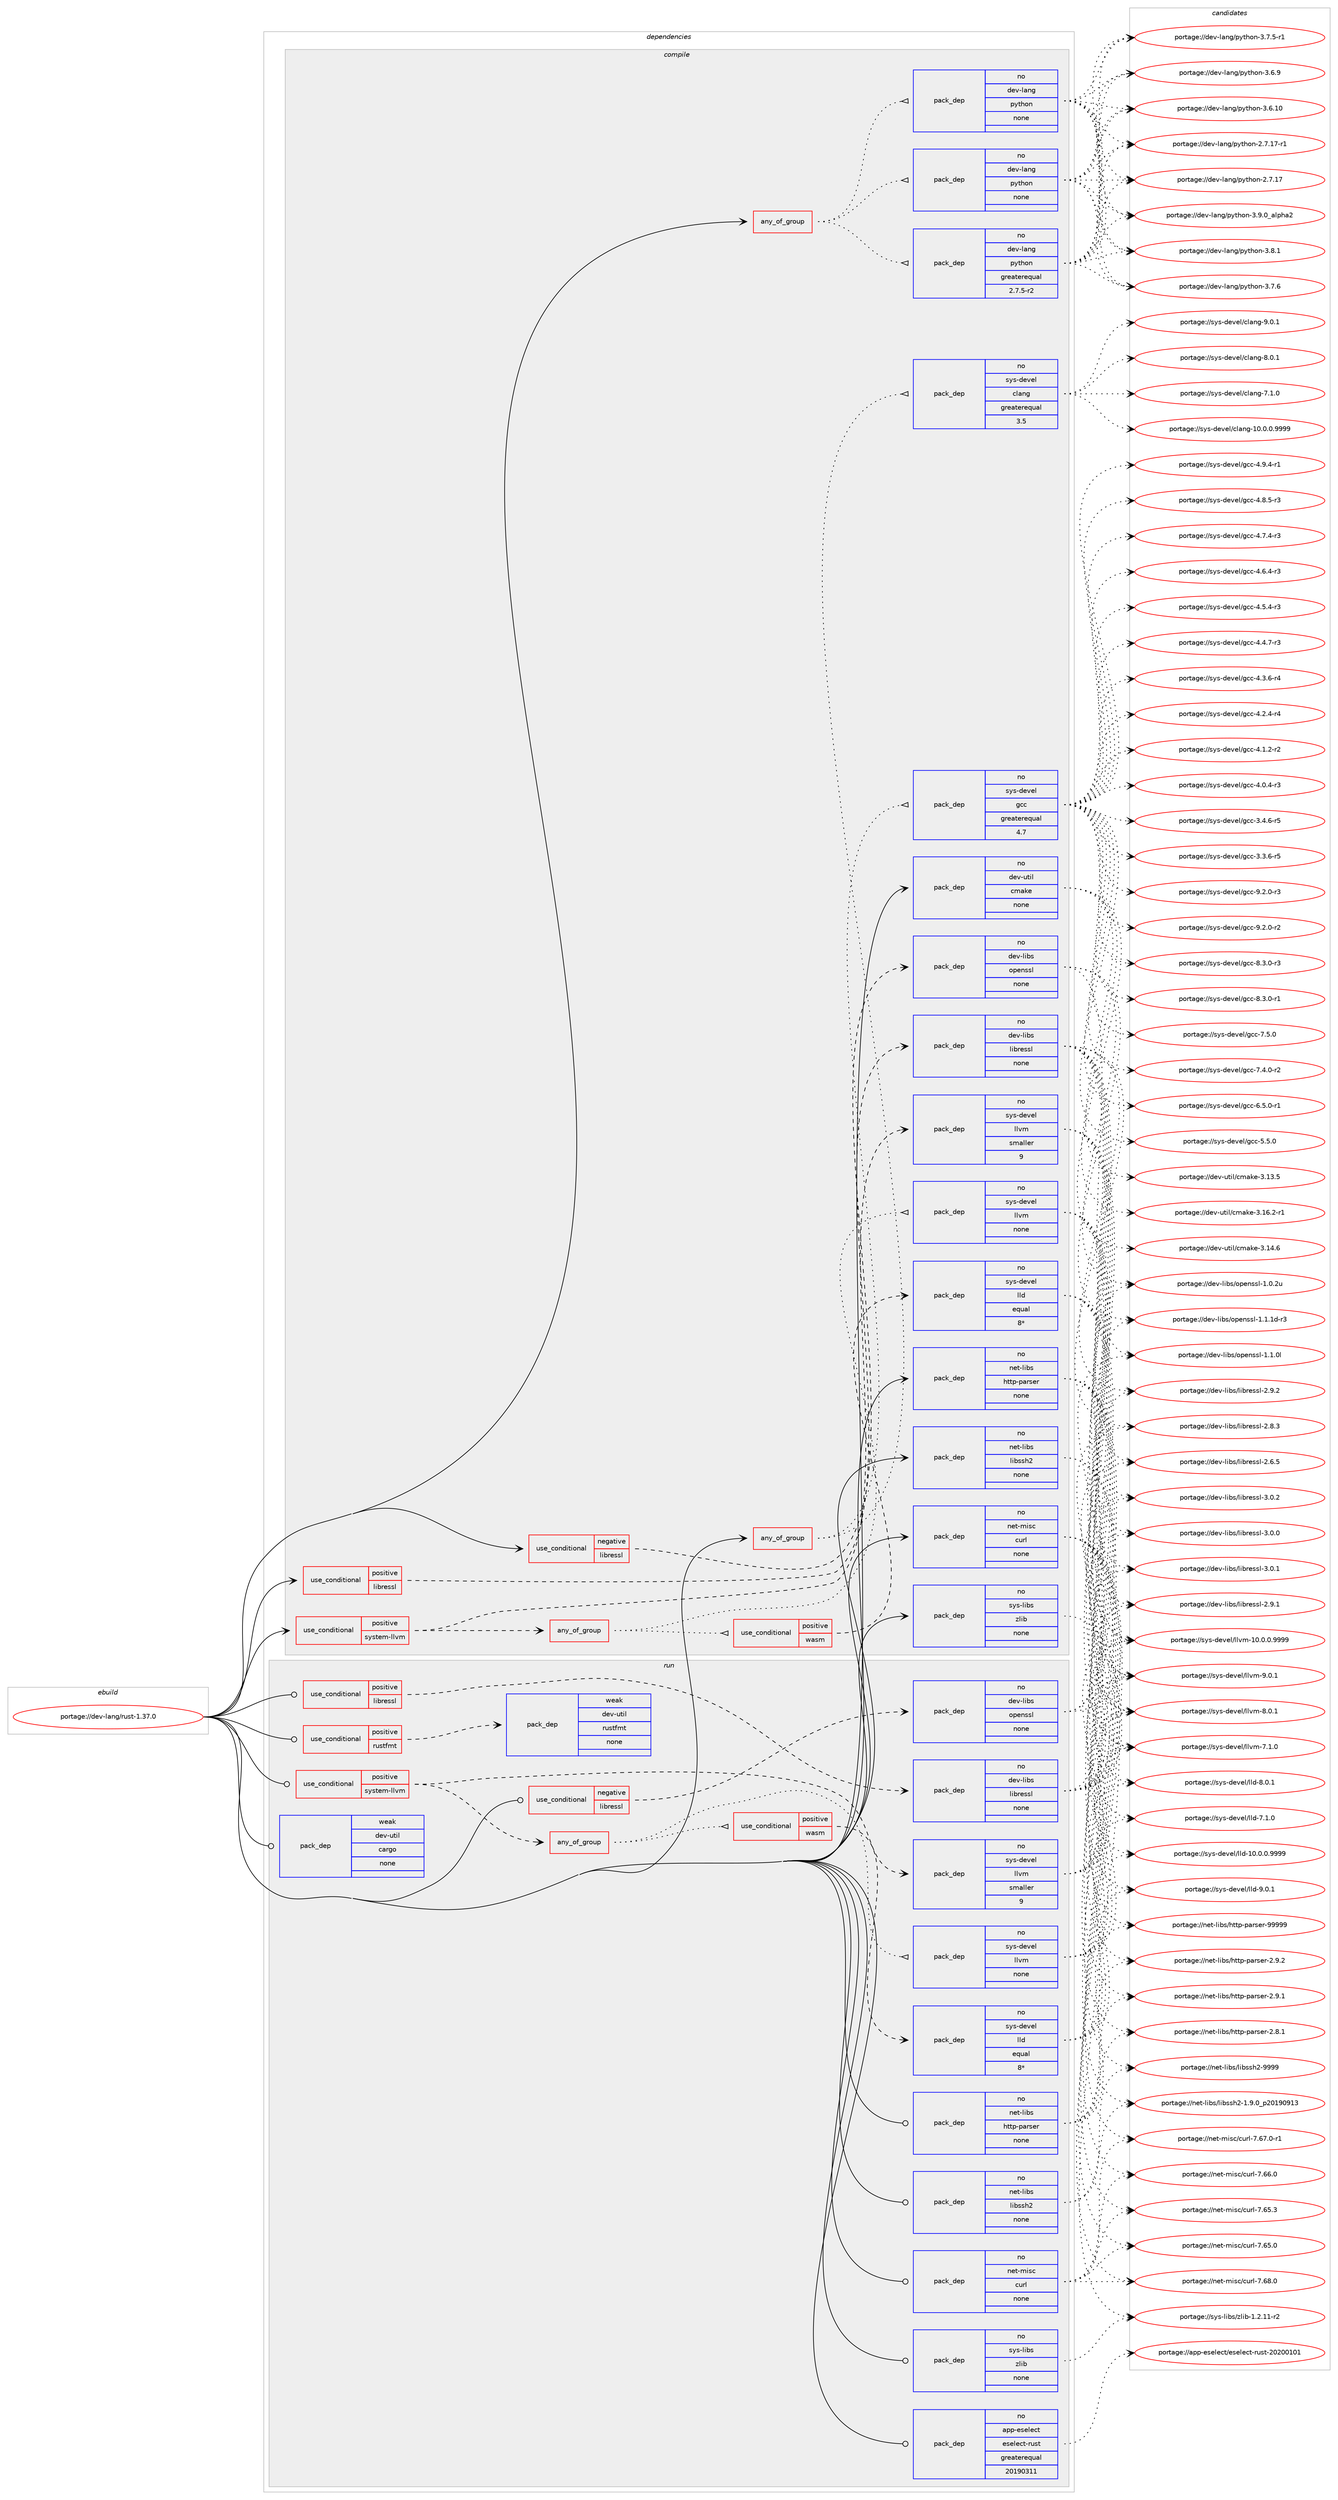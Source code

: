 digraph prolog {

# *************
# Graph options
# *************

newrank=true;
concentrate=true;
compound=true;
graph [rankdir=LR,fontname=Helvetica,fontsize=10,ranksep=1.5];#, ranksep=2.5, nodesep=0.2];
edge  [arrowhead=vee];
node  [fontname=Helvetica,fontsize=10];

# **********
# The ebuild
# **********

subgraph cluster_leftcol {
color=gray;
label=<<i>ebuild</i>>;
id [label="portage://dev-lang/rust-1.37.0", color=red, width=4, href="../dev-lang/rust-1.37.0.svg"];
}

# ****************
# The dependencies
# ****************

subgraph cluster_midcol {
color=gray;
label=<<i>dependencies</i>>;
subgraph cluster_compile {
fillcolor="#eeeeee";
style=filled;
label=<<i>compile</i>>;
subgraph any5202 {
dependency518488 [label=<<TABLE BORDER="0" CELLBORDER="1" CELLSPACING="0" CELLPADDING="4"><TR><TD CELLPADDING="10">any_of_group</TD></TR></TABLE>>, shape=none, color=red];subgraph pack386214 {
dependency518489 [label=<<TABLE BORDER="0" CELLBORDER="1" CELLSPACING="0" CELLPADDING="4" WIDTH="220"><TR><TD ROWSPAN="6" CELLPADDING="30">pack_dep</TD></TR><TR><TD WIDTH="110">no</TD></TR><TR><TD>dev-lang</TD></TR><TR><TD>python</TD></TR><TR><TD>none</TD></TR><TR><TD></TD></TR></TABLE>>, shape=none, color=blue];
}
dependency518488:e -> dependency518489:w [weight=20,style="dotted",arrowhead="oinv"];
subgraph pack386215 {
dependency518490 [label=<<TABLE BORDER="0" CELLBORDER="1" CELLSPACING="0" CELLPADDING="4" WIDTH="220"><TR><TD ROWSPAN="6" CELLPADDING="30">pack_dep</TD></TR><TR><TD WIDTH="110">no</TD></TR><TR><TD>dev-lang</TD></TR><TR><TD>python</TD></TR><TR><TD>none</TD></TR><TR><TD></TD></TR></TABLE>>, shape=none, color=blue];
}
dependency518488:e -> dependency518490:w [weight=20,style="dotted",arrowhead="oinv"];
subgraph pack386216 {
dependency518491 [label=<<TABLE BORDER="0" CELLBORDER="1" CELLSPACING="0" CELLPADDING="4" WIDTH="220"><TR><TD ROWSPAN="6" CELLPADDING="30">pack_dep</TD></TR><TR><TD WIDTH="110">no</TD></TR><TR><TD>dev-lang</TD></TR><TR><TD>python</TD></TR><TR><TD>greaterequal</TD></TR><TR><TD>2.7.5-r2</TD></TR></TABLE>>, shape=none, color=blue];
}
dependency518488:e -> dependency518491:w [weight=20,style="dotted",arrowhead="oinv"];
}
id:e -> dependency518488:w [weight=20,style="solid",arrowhead="vee"];
subgraph any5203 {
dependency518492 [label=<<TABLE BORDER="0" CELLBORDER="1" CELLSPACING="0" CELLPADDING="4"><TR><TD CELLPADDING="10">any_of_group</TD></TR></TABLE>>, shape=none, color=red];subgraph pack386217 {
dependency518493 [label=<<TABLE BORDER="0" CELLBORDER="1" CELLSPACING="0" CELLPADDING="4" WIDTH="220"><TR><TD ROWSPAN="6" CELLPADDING="30">pack_dep</TD></TR><TR><TD WIDTH="110">no</TD></TR><TR><TD>sys-devel</TD></TR><TR><TD>gcc</TD></TR><TR><TD>greaterequal</TD></TR><TR><TD>4.7</TD></TR></TABLE>>, shape=none, color=blue];
}
dependency518492:e -> dependency518493:w [weight=20,style="dotted",arrowhead="oinv"];
subgraph pack386218 {
dependency518494 [label=<<TABLE BORDER="0" CELLBORDER="1" CELLSPACING="0" CELLPADDING="4" WIDTH="220"><TR><TD ROWSPAN="6" CELLPADDING="30">pack_dep</TD></TR><TR><TD WIDTH="110">no</TD></TR><TR><TD>sys-devel</TD></TR><TR><TD>clang</TD></TR><TR><TD>greaterequal</TD></TR><TR><TD>3.5</TD></TR></TABLE>>, shape=none, color=blue];
}
dependency518492:e -> dependency518494:w [weight=20,style="dotted",arrowhead="oinv"];
}
id:e -> dependency518492:w [weight=20,style="solid",arrowhead="vee"];
subgraph cond126835 {
dependency518495 [label=<<TABLE BORDER="0" CELLBORDER="1" CELLSPACING="0" CELLPADDING="4"><TR><TD ROWSPAN="3" CELLPADDING="10">use_conditional</TD></TR><TR><TD>negative</TD></TR><TR><TD>libressl</TD></TR></TABLE>>, shape=none, color=red];
subgraph pack386219 {
dependency518496 [label=<<TABLE BORDER="0" CELLBORDER="1" CELLSPACING="0" CELLPADDING="4" WIDTH="220"><TR><TD ROWSPAN="6" CELLPADDING="30">pack_dep</TD></TR><TR><TD WIDTH="110">no</TD></TR><TR><TD>dev-libs</TD></TR><TR><TD>openssl</TD></TR><TR><TD>none</TD></TR><TR><TD></TD></TR></TABLE>>, shape=none, color=blue];
}
dependency518495:e -> dependency518496:w [weight=20,style="dashed",arrowhead="vee"];
}
id:e -> dependency518495:w [weight=20,style="solid",arrowhead="vee"];
subgraph cond126836 {
dependency518497 [label=<<TABLE BORDER="0" CELLBORDER="1" CELLSPACING="0" CELLPADDING="4"><TR><TD ROWSPAN="3" CELLPADDING="10">use_conditional</TD></TR><TR><TD>positive</TD></TR><TR><TD>libressl</TD></TR></TABLE>>, shape=none, color=red];
subgraph pack386220 {
dependency518498 [label=<<TABLE BORDER="0" CELLBORDER="1" CELLSPACING="0" CELLPADDING="4" WIDTH="220"><TR><TD ROWSPAN="6" CELLPADDING="30">pack_dep</TD></TR><TR><TD WIDTH="110">no</TD></TR><TR><TD>dev-libs</TD></TR><TR><TD>libressl</TD></TR><TR><TD>none</TD></TR><TR><TD></TD></TR></TABLE>>, shape=none, color=blue];
}
dependency518497:e -> dependency518498:w [weight=20,style="dashed",arrowhead="vee"];
}
id:e -> dependency518497:w [weight=20,style="solid",arrowhead="vee"];
subgraph cond126837 {
dependency518499 [label=<<TABLE BORDER="0" CELLBORDER="1" CELLSPACING="0" CELLPADDING="4"><TR><TD ROWSPAN="3" CELLPADDING="10">use_conditional</TD></TR><TR><TD>positive</TD></TR><TR><TD>system-llvm</TD></TR></TABLE>>, shape=none, color=red];
subgraph any5204 {
dependency518500 [label=<<TABLE BORDER="0" CELLBORDER="1" CELLSPACING="0" CELLPADDING="4"><TR><TD CELLPADDING="10">any_of_group</TD></TR></TABLE>>, shape=none, color=red];subgraph pack386221 {
dependency518501 [label=<<TABLE BORDER="0" CELLBORDER="1" CELLSPACING="0" CELLPADDING="4" WIDTH="220"><TR><TD ROWSPAN="6" CELLPADDING="30">pack_dep</TD></TR><TR><TD WIDTH="110">no</TD></TR><TR><TD>sys-devel</TD></TR><TR><TD>llvm</TD></TR><TR><TD>none</TD></TR><TR><TD></TD></TR></TABLE>>, shape=none, color=blue];
}
dependency518500:e -> dependency518501:w [weight=20,style="dotted",arrowhead="oinv"];
subgraph cond126838 {
dependency518502 [label=<<TABLE BORDER="0" CELLBORDER="1" CELLSPACING="0" CELLPADDING="4"><TR><TD ROWSPAN="3" CELLPADDING="10">use_conditional</TD></TR><TR><TD>positive</TD></TR><TR><TD>wasm</TD></TR></TABLE>>, shape=none, color=red];
subgraph pack386222 {
dependency518503 [label=<<TABLE BORDER="0" CELLBORDER="1" CELLSPACING="0" CELLPADDING="4" WIDTH="220"><TR><TD ROWSPAN="6" CELLPADDING="30">pack_dep</TD></TR><TR><TD WIDTH="110">no</TD></TR><TR><TD>sys-devel</TD></TR><TR><TD>lld</TD></TR><TR><TD>equal</TD></TR><TR><TD>8*</TD></TR></TABLE>>, shape=none, color=blue];
}
dependency518502:e -> dependency518503:w [weight=20,style="dashed",arrowhead="vee"];
}
dependency518500:e -> dependency518502:w [weight=20,style="dotted",arrowhead="oinv"];
}
dependency518499:e -> dependency518500:w [weight=20,style="dashed",arrowhead="vee"];
subgraph pack386223 {
dependency518504 [label=<<TABLE BORDER="0" CELLBORDER="1" CELLSPACING="0" CELLPADDING="4" WIDTH="220"><TR><TD ROWSPAN="6" CELLPADDING="30">pack_dep</TD></TR><TR><TD WIDTH="110">no</TD></TR><TR><TD>sys-devel</TD></TR><TR><TD>llvm</TD></TR><TR><TD>smaller</TD></TR><TR><TD>9</TD></TR></TABLE>>, shape=none, color=blue];
}
dependency518499:e -> dependency518504:w [weight=20,style="dashed",arrowhead="vee"];
}
id:e -> dependency518499:w [weight=20,style="solid",arrowhead="vee"];
subgraph pack386224 {
dependency518505 [label=<<TABLE BORDER="0" CELLBORDER="1" CELLSPACING="0" CELLPADDING="4" WIDTH="220"><TR><TD ROWSPAN="6" CELLPADDING="30">pack_dep</TD></TR><TR><TD WIDTH="110">no</TD></TR><TR><TD>dev-util</TD></TR><TR><TD>cmake</TD></TR><TR><TD>none</TD></TR><TR><TD></TD></TR></TABLE>>, shape=none, color=blue];
}
id:e -> dependency518505:w [weight=20,style="solid",arrowhead="vee"];
subgraph pack386225 {
dependency518506 [label=<<TABLE BORDER="0" CELLBORDER="1" CELLSPACING="0" CELLPADDING="4" WIDTH="220"><TR><TD ROWSPAN="6" CELLPADDING="30">pack_dep</TD></TR><TR><TD WIDTH="110">no</TD></TR><TR><TD>net-libs</TD></TR><TR><TD>http-parser</TD></TR><TR><TD>none</TD></TR><TR><TD></TD></TR></TABLE>>, shape=none, color=blue];
}
id:e -> dependency518506:w [weight=20,style="solid",arrowhead="vee"];
subgraph pack386226 {
dependency518507 [label=<<TABLE BORDER="0" CELLBORDER="1" CELLSPACING="0" CELLPADDING="4" WIDTH="220"><TR><TD ROWSPAN="6" CELLPADDING="30">pack_dep</TD></TR><TR><TD WIDTH="110">no</TD></TR><TR><TD>net-libs</TD></TR><TR><TD>libssh2</TD></TR><TR><TD>none</TD></TR><TR><TD></TD></TR></TABLE>>, shape=none, color=blue];
}
id:e -> dependency518507:w [weight=20,style="solid",arrowhead="vee"];
subgraph pack386227 {
dependency518508 [label=<<TABLE BORDER="0" CELLBORDER="1" CELLSPACING="0" CELLPADDING="4" WIDTH="220"><TR><TD ROWSPAN="6" CELLPADDING="30">pack_dep</TD></TR><TR><TD WIDTH="110">no</TD></TR><TR><TD>net-misc</TD></TR><TR><TD>curl</TD></TR><TR><TD>none</TD></TR><TR><TD></TD></TR></TABLE>>, shape=none, color=blue];
}
id:e -> dependency518508:w [weight=20,style="solid",arrowhead="vee"];
subgraph pack386228 {
dependency518509 [label=<<TABLE BORDER="0" CELLBORDER="1" CELLSPACING="0" CELLPADDING="4" WIDTH="220"><TR><TD ROWSPAN="6" CELLPADDING="30">pack_dep</TD></TR><TR><TD WIDTH="110">no</TD></TR><TR><TD>sys-libs</TD></TR><TR><TD>zlib</TD></TR><TR><TD>none</TD></TR><TR><TD></TD></TR></TABLE>>, shape=none, color=blue];
}
id:e -> dependency518509:w [weight=20,style="solid",arrowhead="vee"];
}
subgraph cluster_compileandrun {
fillcolor="#eeeeee";
style=filled;
label=<<i>compile and run</i>>;
}
subgraph cluster_run {
fillcolor="#eeeeee";
style=filled;
label=<<i>run</i>>;
subgraph cond126839 {
dependency518510 [label=<<TABLE BORDER="0" CELLBORDER="1" CELLSPACING="0" CELLPADDING="4"><TR><TD ROWSPAN="3" CELLPADDING="10">use_conditional</TD></TR><TR><TD>negative</TD></TR><TR><TD>libressl</TD></TR></TABLE>>, shape=none, color=red];
subgraph pack386229 {
dependency518511 [label=<<TABLE BORDER="0" CELLBORDER="1" CELLSPACING="0" CELLPADDING="4" WIDTH="220"><TR><TD ROWSPAN="6" CELLPADDING="30">pack_dep</TD></TR><TR><TD WIDTH="110">no</TD></TR><TR><TD>dev-libs</TD></TR><TR><TD>openssl</TD></TR><TR><TD>none</TD></TR><TR><TD></TD></TR></TABLE>>, shape=none, color=blue];
}
dependency518510:e -> dependency518511:w [weight=20,style="dashed",arrowhead="vee"];
}
id:e -> dependency518510:w [weight=20,style="solid",arrowhead="odot"];
subgraph cond126840 {
dependency518512 [label=<<TABLE BORDER="0" CELLBORDER="1" CELLSPACING="0" CELLPADDING="4"><TR><TD ROWSPAN="3" CELLPADDING="10">use_conditional</TD></TR><TR><TD>positive</TD></TR><TR><TD>libressl</TD></TR></TABLE>>, shape=none, color=red];
subgraph pack386230 {
dependency518513 [label=<<TABLE BORDER="0" CELLBORDER="1" CELLSPACING="0" CELLPADDING="4" WIDTH="220"><TR><TD ROWSPAN="6" CELLPADDING="30">pack_dep</TD></TR><TR><TD WIDTH="110">no</TD></TR><TR><TD>dev-libs</TD></TR><TR><TD>libressl</TD></TR><TR><TD>none</TD></TR><TR><TD></TD></TR></TABLE>>, shape=none, color=blue];
}
dependency518512:e -> dependency518513:w [weight=20,style="dashed",arrowhead="vee"];
}
id:e -> dependency518512:w [weight=20,style="solid",arrowhead="odot"];
subgraph cond126841 {
dependency518514 [label=<<TABLE BORDER="0" CELLBORDER="1" CELLSPACING="0" CELLPADDING="4"><TR><TD ROWSPAN="3" CELLPADDING="10">use_conditional</TD></TR><TR><TD>positive</TD></TR><TR><TD>rustfmt</TD></TR></TABLE>>, shape=none, color=red];
subgraph pack386231 {
dependency518515 [label=<<TABLE BORDER="0" CELLBORDER="1" CELLSPACING="0" CELLPADDING="4" WIDTH="220"><TR><TD ROWSPAN="6" CELLPADDING="30">pack_dep</TD></TR><TR><TD WIDTH="110">weak</TD></TR><TR><TD>dev-util</TD></TR><TR><TD>rustfmt</TD></TR><TR><TD>none</TD></TR><TR><TD></TD></TR></TABLE>>, shape=none, color=blue];
}
dependency518514:e -> dependency518515:w [weight=20,style="dashed",arrowhead="vee"];
}
id:e -> dependency518514:w [weight=20,style="solid",arrowhead="odot"];
subgraph cond126842 {
dependency518516 [label=<<TABLE BORDER="0" CELLBORDER="1" CELLSPACING="0" CELLPADDING="4"><TR><TD ROWSPAN="3" CELLPADDING="10">use_conditional</TD></TR><TR><TD>positive</TD></TR><TR><TD>system-llvm</TD></TR></TABLE>>, shape=none, color=red];
subgraph any5205 {
dependency518517 [label=<<TABLE BORDER="0" CELLBORDER="1" CELLSPACING="0" CELLPADDING="4"><TR><TD CELLPADDING="10">any_of_group</TD></TR></TABLE>>, shape=none, color=red];subgraph pack386232 {
dependency518518 [label=<<TABLE BORDER="0" CELLBORDER="1" CELLSPACING="0" CELLPADDING="4" WIDTH="220"><TR><TD ROWSPAN="6" CELLPADDING="30">pack_dep</TD></TR><TR><TD WIDTH="110">no</TD></TR><TR><TD>sys-devel</TD></TR><TR><TD>llvm</TD></TR><TR><TD>none</TD></TR><TR><TD></TD></TR></TABLE>>, shape=none, color=blue];
}
dependency518517:e -> dependency518518:w [weight=20,style="dotted",arrowhead="oinv"];
subgraph cond126843 {
dependency518519 [label=<<TABLE BORDER="0" CELLBORDER="1" CELLSPACING="0" CELLPADDING="4"><TR><TD ROWSPAN="3" CELLPADDING="10">use_conditional</TD></TR><TR><TD>positive</TD></TR><TR><TD>wasm</TD></TR></TABLE>>, shape=none, color=red];
subgraph pack386233 {
dependency518520 [label=<<TABLE BORDER="0" CELLBORDER="1" CELLSPACING="0" CELLPADDING="4" WIDTH="220"><TR><TD ROWSPAN="6" CELLPADDING="30">pack_dep</TD></TR><TR><TD WIDTH="110">no</TD></TR><TR><TD>sys-devel</TD></TR><TR><TD>lld</TD></TR><TR><TD>equal</TD></TR><TR><TD>8*</TD></TR></TABLE>>, shape=none, color=blue];
}
dependency518519:e -> dependency518520:w [weight=20,style="dashed",arrowhead="vee"];
}
dependency518517:e -> dependency518519:w [weight=20,style="dotted",arrowhead="oinv"];
}
dependency518516:e -> dependency518517:w [weight=20,style="dashed",arrowhead="vee"];
subgraph pack386234 {
dependency518521 [label=<<TABLE BORDER="0" CELLBORDER="1" CELLSPACING="0" CELLPADDING="4" WIDTH="220"><TR><TD ROWSPAN="6" CELLPADDING="30">pack_dep</TD></TR><TR><TD WIDTH="110">no</TD></TR><TR><TD>sys-devel</TD></TR><TR><TD>llvm</TD></TR><TR><TD>smaller</TD></TR><TR><TD>9</TD></TR></TABLE>>, shape=none, color=blue];
}
dependency518516:e -> dependency518521:w [weight=20,style="dashed",arrowhead="vee"];
}
id:e -> dependency518516:w [weight=20,style="solid",arrowhead="odot"];
subgraph pack386235 {
dependency518522 [label=<<TABLE BORDER="0" CELLBORDER="1" CELLSPACING="0" CELLPADDING="4" WIDTH="220"><TR><TD ROWSPAN="6" CELLPADDING="30">pack_dep</TD></TR><TR><TD WIDTH="110">no</TD></TR><TR><TD>app-eselect</TD></TR><TR><TD>eselect-rust</TD></TR><TR><TD>greaterequal</TD></TR><TR><TD>20190311</TD></TR></TABLE>>, shape=none, color=blue];
}
id:e -> dependency518522:w [weight=20,style="solid",arrowhead="odot"];
subgraph pack386236 {
dependency518523 [label=<<TABLE BORDER="0" CELLBORDER="1" CELLSPACING="0" CELLPADDING="4" WIDTH="220"><TR><TD ROWSPAN="6" CELLPADDING="30">pack_dep</TD></TR><TR><TD WIDTH="110">no</TD></TR><TR><TD>net-libs</TD></TR><TR><TD>http-parser</TD></TR><TR><TD>none</TD></TR><TR><TD></TD></TR></TABLE>>, shape=none, color=blue];
}
id:e -> dependency518523:w [weight=20,style="solid",arrowhead="odot"];
subgraph pack386237 {
dependency518524 [label=<<TABLE BORDER="0" CELLBORDER="1" CELLSPACING="0" CELLPADDING="4" WIDTH="220"><TR><TD ROWSPAN="6" CELLPADDING="30">pack_dep</TD></TR><TR><TD WIDTH="110">no</TD></TR><TR><TD>net-libs</TD></TR><TR><TD>libssh2</TD></TR><TR><TD>none</TD></TR><TR><TD></TD></TR></TABLE>>, shape=none, color=blue];
}
id:e -> dependency518524:w [weight=20,style="solid",arrowhead="odot"];
subgraph pack386238 {
dependency518525 [label=<<TABLE BORDER="0" CELLBORDER="1" CELLSPACING="0" CELLPADDING="4" WIDTH="220"><TR><TD ROWSPAN="6" CELLPADDING="30">pack_dep</TD></TR><TR><TD WIDTH="110">no</TD></TR><TR><TD>net-misc</TD></TR><TR><TD>curl</TD></TR><TR><TD>none</TD></TR><TR><TD></TD></TR></TABLE>>, shape=none, color=blue];
}
id:e -> dependency518525:w [weight=20,style="solid",arrowhead="odot"];
subgraph pack386239 {
dependency518526 [label=<<TABLE BORDER="0" CELLBORDER="1" CELLSPACING="0" CELLPADDING="4" WIDTH="220"><TR><TD ROWSPAN="6" CELLPADDING="30">pack_dep</TD></TR><TR><TD WIDTH="110">no</TD></TR><TR><TD>sys-libs</TD></TR><TR><TD>zlib</TD></TR><TR><TD>none</TD></TR><TR><TD></TD></TR></TABLE>>, shape=none, color=blue];
}
id:e -> dependency518526:w [weight=20,style="solid",arrowhead="odot"];
subgraph pack386240 {
dependency518527 [label=<<TABLE BORDER="0" CELLBORDER="1" CELLSPACING="0" CELLPADDING="4" WIDTH="220"><TR><TD ROWSPAN="6" CELLPADDING="30">pack_dep</TD></TR><TR><TD WIDTH="110">weak</TD></TR><TR><TD>dev-util</TD></TR><TR><TD>cargo</TD></TR><TR><TD>none</TD></TR><TR><TD></TD></TR></TABLE>>, shape=none, color=blue];
}
id:e -> dependency518527:w [weight=20,style="solid",arrowhead="odot"];
}
}

# **************
# The candidates
# **************

subgraph cluster_choices {
rank=same;
color=gray;
label=<<i>candidates</i>>;

subgraph choice386214 {
color=black;
nodesep=1;
choice10010111845108971101034711212111610411111045514657464895971081121049750 [label="portage://dev-lang/python-3.9.0_alpha2", color=red, width=4,href="../dev-lang/python-3.9.0_alpha2.svg"];
choice100101118451089711010347112121116104111110455146564649 [label="portage://dev-lang/python-3.8.1", color=red, width=4,href="../dev-lang/python-3.8.1.svg"];
choice100101118451089711010347112121116104111110455146554654 [label="portage://dev-lang/python-3.7.6", color=red, width=4,href="../dev-lang/python-3.7.6.svg"];
choice1001011184510897110103471121211161041111104551465546534511449 [label="portage://dev-lang/python-3.7.5-r1", color=red, width=4,href="../dev-lang/python-3.7.5-r1.svg"];
choice100101118451089711010347112121116104111110455146544657 [label="portage://dev-lang/python-3.6.9", color=red, width=4,href="../dev-lang/python-3.6.9.svg"];
choice10010111845108971101034711212111610411111045514654464948 [label="portage://dev-lang/python-3.6.10", color=red, width=4,href="../dev-lang/python-3.6.10.svg"];
choice100101118451089711010347112121116104111110455046554649554511449 [label="portage://dev-lang/python-2.7.17-r1", color=red, width=4,href="../dev-lang/python-2.7.17-r1.svg"];
choice10010111845108971101034711212111610411111045504655464955 [label="portage://dev-lang/python-2.7.17", color=red, width=4,href="../dev-lang/python-2.7.17.svg"];
dependency518489:e -> choice10010111845108971101034711212111610411111045514657464895971081121049750:w [style=dotted,weight="100"];
dependency518489:e -> choice100101118451089711010347112121116104111110455146564649:w [style=dotted,weight="100"];
dependency518489:e -> choice100101118451089711010347112121116104111110455146554654:w [style=dotted,weight="100"];
dependency518489:e -> choice1001011184510897110103471121211161041111104551465546534511449:w [style=dotted,weight="100"];
dependency518489:e -> choice100101118451089711010347112121116104111110455146544657:w [style=dotted,weight="100"];
dependency518489:e -> choice10010111845108971101034711212111610411111045514654464948:w [style=dotted,weight="100"];
dependency518489:e -> choice100101118451089711010347112121116104111110455046554649554511449:w [style=dotted,weight="100"];
dependency518489:e -> choice10010111845108971101034711212111610411111045504655464955:w [style=dotted,weight="100"];
}
subgraph choice386215 {
color=black;
nodesep=1;
choice10010111845108971101034711212111610411111045514657464895971081121049750 [label="portage://dev-lang/python-3.9.0_alpha2", color=red, width=4,href="../dev-lang/python-3.9.0_alpha2.svg"];
choice100101118451089711010347112121116104111110455146564649 [label="portage://dev-lang/python-3.8.1", color=red, width=4,href="../dev-lang/python-3.8.1.svg"];
choice100101118451089711010347112121116104111110455146554654 [label="portage://dev-lang/python-3.7.6", color=red, width=4,href="../dev-lang/python-3.7.6.svg"];
choice1001011184510897110103471121211161041111104551465546534511449 [label="portage://dev-lang/python-3.7.5-r1", color=red, width=4,href="../dev-lang/python-3.7.5-r1.svg"];
choice100101118451089711010347112121116104111110455146544657 [label="portage://dev-lang/python-3.6.9", color=red, width=4,href="../dev-lang/python-3.6.9.svg"];
choice10010111845108971101034711212111610411111045514654464948 [label="portage://dev-lang/python-3.6.10", color=red, width=4,href="../dev-lang/python-3.6.10.svg"];
choice100101118451089711010347112121116104111110455046554649554511449 [label="portage://dev-lang/python-2.7.17-r1", color=red, width=4,href="../dev-lang/python-2.7.17-r1.svg"];
choice10010111845108971101034711212111610411111045504655464955 [label="portage://dev-lang/python-2.7.17", color=red, width=4,href="../dev-lang/python-2.7.17.svg"];
dependency518490:e -> choice10010111845108971101034711212111610411111045514657464895971081121049750:w [style=dotted,weight="100"];
dependency518490:e -> choice100101118451089711010347112121116104111110455146564649:w [style=dotted,weight="100"];
dependency518490:e -> choice100101118451089711010347112121116104111110455146554654:w [style=dotted,weight="100"];
dependency518490:e -> choice1001011184510897110103471121211161041111104551465546534511449:w [style=dotted,weight="100"];
dependency518490:e -> choice100101118451089711010347112121116104111110455146544657:w [style=dotted,weight="100"];
dependency518490:e -> choice10010111845108971101034711212111610411111045514654464948:w [style=dotted,weight="100"];
dependency518490:e -> choice100101118451089711010347112121116104111110455046554649554511449:w [style=dotted,weight="100"];
dependency518490:e -> choice10010111845108971101034711212111610411111045504655464955:w [style=dotted,weight="100"];
}
subgraph choice386216 {
color=black;
nodesep=1;
choice10010111845108971101034711212111610411111045514657464895971081121049750 [label="portage://dev-lang/python-3.9.0_alpha2", color=red, width=4,href="../dev-lang/python-3.9.0_alpha2.svg"];
choice100101118451089711010347112121116104111110455146564649 [label="portage://dev-lang/python-3.8.1", color=red, width=4,href="../dev-lang/python-3.8.1.svg"];
choice100101118451089711010347112121116104111110455146554654 [label="portage://dev-lang/python-3.7.6", color=red, width=4,href="../dev-lang/python-3.7.6.svg"];
choice1001011184510897110103471121211161041111104551465546534511449 [label="portage://dev-lang/python-3.7.5-r1", color=red, width=4,href="../dev-lang/python-3.7.5-r1.svg"];
choice100101118451089711010347112121116104111110455146544657 [label="portage://dev-lang/python-3.6.9", color=red, width=4,href="../dev-lang/python-3.6.9.svg"];
choice10010111845108971101034711212111610411111045514654464948 [label="portage://dev-lang/python-3.6.10", color=red, width=4,href="../dev-lang/python-3.6.10.svg"];
choice100101118451089711010347112121116104111110455046554649554511449 [label="portage://dev-lang/python-2.7.17-r1", color=red, width=4,href="../dev-lang/python-2.7.17-r1.svg"];
choice10010111845108971101034711212111610411111045504655464955 [label="portage://dev-lang/python-2.7.17", color=red, width=4,href="../dev-lang/python-2.7.17.svg"];
dependency518491:e -> choice10010111845108971101034711212111610411111045514657464895971081121049750:w [style=dotted,weight="100"];
dependency518491:e -> choice100101118451089711010347112121116104111110455146564649:w [style=dotted,weight="100"];
dependency518491:e -> choice100101118451089711010347112121116104111110455146554654:w [style=dotted,weight="100"];
dependency518491:e -> choice1001011184510897110103471121211161041111104551465546534511449:w [style=dotted,weight="100"];
dependency518491:e -> choice100101118451089711010347112121116104111110455146544657:w [style=dotted,weight="100"];
dependency518491:e -> choice10010111845108971101034711212111610411111045514654464948:w [style=dotted,weight="100"];
dependency518491:e -> choice100101118451089711010347112121116104111110455046554649554511449:w [style=dotted,weight="100"];
dependency518491:e -> choice10010111845108971101034711212111610411111045504655464955:w [style=dotted,weight="100"];
}
subgraph choice386217 {
color=black;
nodesep=1;
choice115121115451001011181011084710399994557465046484511451 [label="portage://sys-devel/gcc-9.2.0-r3", color=red, width=4,href="../sys-devel/gcc-9.2.0-r3.svg"];
choice115121115451001011181011084710399994557465046484511450 [label="portage://sys-devel/gcc-9.2.0-r2", color=red, width=4,href="../sys-devel/gcc-9.2.0-r2.svg"];
choice115121115451001011181011084710399994556465146484511451 [label="portage://sys-devel/gcc-8.3.0-r3", color=red, width=4,href="../sys-devel/gcc-8.3.0-r3.svg"];
choice115121115451001011181011084710399994556465146484511449 [label="portage://sys-devel/gcc-8.3.0-r1", color=red, width=4,href="../sys-devel/gcc-8.3.0-r1.svg"];
choice11512111545100101118101108471039999455546534648 [label="portage://sys-devel/gcc-7.5.0", color=red, width=4,href="../sys-devel/gcc-7.5.0.svg"];
choice115121115451001011181011084710399994555465246484511450 [label="portage://sys-devel/gcc-7.4.0-r2", color=red, width=4,href="../sys-devel/gcc-7.4.0-r2.svg"];
choice115121115451001011181011084710399994554465346484511449 [label="portage://sys-devel/gcc-6.5.0-r1", color=red, width=4,href="../sys-devel/gcc-6.5.0-r1.svg"];
choice11512111545100101118101108471039999455346534648 [label="portage://sys-devel/gcc-5.5.0", color=red, width=4,href="../sys-devel/gcc-5.5.0.svg"];
choice115121115451001011181011084710399994552465746524511449 [label="portage://sys-devel/gcc-4.9.4-r1", color=red, width=4,href="../sys-devel/gcc-4.9.4-r1.svg"];
choice115121115451001011181011084710399994552465646534511451 [label="portage://sys-devel/gcc-4.8.5-r3", color=red, width=4,href="../sys-devel/gcc-4.8.5-r3.svg"];
choice115121115451001011181011084710399994552465546524511451 [label="portage://sys-devel/gcc-4.7.4-r3", color=red, width=4,href="../sys-devel/gcc-4.7.4-r3.svg"];
choice115121115451001011181011084710399994552465446524511451 [label="portage://sys-devel/gcc-4.6.4-r3", color=red, width=4,href="../sys-devel/gcc-4.6.4-r3.svg"];
choice115121115451001011181011084710399994552465346524511451 [label="portage://sys-devel/gcc-4.5.4-r3", color=red, width=4,href="../sys-devel/gcc-4.5.4-r3.svg"];
choice115121115451001011181011084710399994552465246554511451 [label="portage://sys-devel/gcc-4.4.7-r3", color=red, width=4,href="../sys-devel/gcc-4.4.7-r3.svg"];
choice115121115451001011181011084710399994552465146544511452 [label="portage://sys-devel/gcc-4.3.6-r4", color=red, width=4,href="../sys-devel/gcc-4.3.6-r4.svg"];
choice115121115451001011181011084710399994552465046524511452 [label="portage://sys-devel/gcc-4.2.4-r4", color=red, width=4,href="../sys-devel/gcc-4.2.4-r4.svg"];
choice115121115451001011181011084710399994552464946504511450 [label="portage://sys-devel/gcc-4.1.2-r2", color=red, width=4,href="../sys-devel/gcc-4.1.2-r2.svg"];
choice115121115451001011181011084710399994552464846524511451 [label="portage://sys-devel/gcc-4.0.4-r3", color=red, width=4,href="../sys-devel/gcc-4.0.4-r3.svg"];
choice115121115451001011181011084710399994551465246544511453 [label="portage://sys-devel/gcc-3.4.6-r5", color=red, width=4,href="../sys-devel/gcc-3.4.6-r5.svg"];
choice115121115451001011181011084710399994551465146544511453 [label="portage://sys-devel/gcc-3.3.6-r5", color=red, width=4,href="../sys-devel/gcc-3.3.6-r5.svg"];
dependency518493:e -> choice115121115451001011181011084710399994557465046484511451:w [style=dotted,weight="100"];
dependency518493:e -> choice115121115451001011181011084710399994557465046484511450:w [style=dotted,weight="100"];
dependency518493:e -> choice115121115451001011181011084710399994556465146484511451:w [style=dotted,weight="100"];
dependency518493:e -> choice115121115451001011181011084710399994556465146484511449:w [style=dotted,weight="100"];
dependency518493:e -> choice11512111545100101118101108471039999455546534648:w [style=dotted,weight="100"];
dependency518493:e -> choice115121115451001011181011084710399994555465246484511450:w [style=dotted,weight="100"];
dependency518493:e -> choice115121115451001011181011084710399994554465346484511449:w [style=dotted,weight="100"];
dependency518493:e -> choice11512111545100101118101108471039999455346534648:w [style=dotted,weight="100"];
dependency518493:e -> choice115121115451001011181011084710399994552465746524511449:w [style=dotted,weight="100"];
dependency518493:e -> choice115121115451001011181011084710399994552465646534511451:w [style=dotted,weight="100"];
dependency518493:e -> choice115121115451001011181011084710399994552465546524511451:w [style=dotted,weight="100"];
dependency518493:e -> choice115121115451001011181011084710399994552465446524511451:w [style=dotted,weight="100"];
dependency518493:e -> choice115121115451001011181011084710399994552465346524511451:w [style=dotted,weight="100"];
dependency518493:e -> choice115121115451001011181011084710399994552465246554511451:w [style=dotted,weight="100"];
dependency518493:e -> choice115121115451001011181011084710399994552465146544511452:w [style=dotted,weight="100"];
dependency518493:e -> choice115121115451001011181011084710399994552465046524511452:w [style=dotted,weight="100"];
dependency518493:e -> choice115121115451001011181011084710399994552464946504511450:w [style=dotted,weight="100"];
dependency518493:e -> choice115121115451001011181011084710399994552464846524511451:w [style=dotted,weight="100"];
dependency518493:e -> choice115121115451001011181011084710399994551465246544511453:w [style=dotted,weight="100"];
dependency518493:e -> choice115121115451001011181011084710399994551465146544511453:w [style=dotted,weight="100"];
}
subgraph choice386218 {
color=black;
nodesep=1;
choice11512111545100101118101108479910897110103455746484649 [label="portage://sys-devel/clang-9.0.1", color=red, width=4,href="../sys-devel/clang-9.0.1.svg"];
choice11512111545100101118101108479910897110103455646484649 [label="portage://sys-devel/clang-8.0.1", color=red, width=4,href="../sys-devel/clang-8.0.1.svg"];
choice11512111545100101118101108479910897110103455546494648 [label="portage://sys-devel/clang-7.1.0", color=red, width=4,href="../sys-devel/clang-7.1.0.svg"];
choice11512111545100101118101108479910897110103454948464846484657575757 [label="portage://sys-devel/clang-10.0.0.9999", color=red, width=4,href="../sys-devel/clang-10.0.0.9999.svg"];
dependency518494:e -> choice11512111545100101118101108479910897110103455746484649:w [style=dotted,weight="100"];
dependency518494:e -> choice11512111545100101118101108479910897110103455646484649:w [style=dotted,weight="100"];
dependency518494:e -> choice11512111545100101118101108479910897110103455546494648:w [style=dotted,weight="100"];
dependency518494:e -> choice11512111545100101118101108479910897110103454948464846484657575757:w [style=dotted,weight="100"];
}
subgraph choice386219 {
color=black;
nodesep=1;
choice1001011184510810598115471111121011101151151084549464946491004511451 [label="portage://dev-libs/openssl-1.1.1d-r3", color=red, width=4,href="../dev-libs/openssl-1.1.1d-r3.svg"];
choice100101118451081059811547111112101110115115108454946494648108 [label="portage://dev-libs/openssl-1.1.0l", color=red, width=4,href="../dev-libs/openssl-1.1.0l.svg"];
choice100101118451081059811547111112101110115115108454946484650117 [label="portage://dev-libs/openssl-1.0.2u", color=red, width=4,href="../dev-libs/openssl-1.0.2u.svg"];
dependency518496:e -> choice1001011184510810598115471111121011101151151084549464946491004511451:w [style=dotted,weight="100"];
dependency518496:e -> choice100101118451081059811547111112101110115115108454946494648108:w [style=dotted,weight="100"];
dependency518496:e -> choice100101118451081059811547111112101110115115108454946484650117:w [style=dotted,weight="100"];
}
subgraph choice386220 {
color=black;
nodesep=1;
choice10010111845108105981154710810598114101115115108455146484650 [label="portage://dev-libs/libressl-3.0.2", color=red, width=4,href="../dev-libs/libressl-3.0.2.svg"];
choice10010111845108105981154710810598114101115115108455146484649 [label="portage://dev-libs/libressl-3.0.1", color=red, width=4,href="../dev-libs/libressl-3.0.1.svg"];
choice10010111845108105981154710810598114101115115108455146484648 [label="portage://dev-libs/libressl-3.0.0", color=red, width=4,href="../dev-libs/libressl-3.0.0.svg"];
choice10010111845108105981154710810598114101115115108455046574650 [label="portage://dev-libs/libressl-2.9.2", color=red, width=4,href="../dev-libs/libressl-2.9.2.svg"];
choice10010111845108105981154710810598114101115115108455046574649 [label="portage://dev-libs/libressl-2.9.1", color=red, width=4,href="../dev-libs/libressl-2.9.1.svg"];
choice10010111845108105981154710810598114101115115108455046564651 [label="portage://dev-libs/libressl-2.8.3", color=red, width=4,href="../dev-libs/libressl-2.8.3.svg"];
choice10010111845108105981154710810598114101115115108455046544653 [label="portage://dev-libs/libressl-2.6.5", color=red, width=4,href="../dev-libs/libressl-2.6.5.svg"];
dependency518498:e -> choice10010111845108105981154710810598114101115115108455146484650:w [style=dotted,weight="100"];
dependency518498:e -> choice10010111845108105981154710810598114101115115108455146484649:w [style=dotted,weight="100"];
dependency518498:e -> choice10010111845108105981154710810598114101115115108455146484648:w [style=dotted,weight="100"];
dependency518498:e -> choice10010111845108105981154710810598114101115115108455046574650:w [style=dotted,weight="100"];
dependency518498:e -> choice10010111845108105981154710810598114101115115108455046574649:w [style=dotted,weight="100"];
dependency518498:e -> choice10010111845108105981154710810598114101115115108455046564651:w [style=dotted,weight="100"];
dependency518498:e -> choice10010111845108105981154710810598114101115115108455046544653:w [style=dotted,weight="100"];
}
subgraph choice386221 {
color=black;
nodesep=1;
choice1151211154510010111810110847108108118109455746484649 [label="portage://sys-devel/llvm-9.0.1", color=red, width=4,href="../sys-devel/llvm-9.0.1.svg"];
choice1151211154510010111810110847108108118109455646484649 [label="portage://sys-devel/llvm-8.0.1", color=red, width=4,href="../sys-devel/llvm-8.0.1.svg"];
choice1151211154510010111810110847108108118109455546494648 [label="portage://sys-devel/llvm-7.1.0", color=red, width=4,href="../sys-devel/llvm-7.1.0.svg"];
choice1151211154510010111810110847108108118109454948464846484657575757 [label="portage://sys-devel/llvm-10.0.0.9999", color=red, width=4,href="../sys-devel/llvm-10.0.0.9999.svg"];
dependency518501:e -> choice1151211154510010111810110847108108118109455746484649:w [style=dotted,weight="100"];
dependency518501:e -> choice1151211154510010111810110847108108118109455646484649:w [style=dotted,weight="100"];
dependency518501:e -> choice1151211154510010111810110847108108118109455546494648:w [style=dotted,weight="100"];
dependency518501:e -> choice1151211154510010111810110847108108118109454948464846484657575757:w [style=dotted,weight="100"];
}
subgraph choice386222 {
color=black;
nodesep=1;
choice1151211154510010111810110847108108100455746484649 [label="portage://sys-devel/lld-9.0.1", color=red, width=4,href="../sys-devel/lld-9.0.1.svg"];
choice1151211154510010111810110847108108100455646484649 [label="portage://sys-devel/lld-8.0.1", color=red, width=4,href="../sys-devel/lld-8.0.1.svg"];
choice1151211154510010111810110847108108100455546494648 [label="portage://sys-devel/lld-7.1.0", color=red, width=4,href="../sys-devel/lld-7.1.0.svg"];
choice1151211154510010111810110847108108100454948464846484657575757 [label="portage://sys-devel/lld-10.0.0.9999", color=red, width=4,href="../sys-devel/lld-10.0.0.9999.svg"];
dependency518503:e -> choice1151211154510010111810110847108108100455746484649:w [style=dotted,weight="100"];
dependency518503:e -> choice1151211154510010111810110847108108100455646484649:w [style=dotted,weight="100"];
dependency518503:e -> choice1151211154510010111810110847108108100455546494648:w [style=dotted,weight="100"];
dependency518503:e -> choice1151211154510010111810110847108108100454948464846484657575757:w [style=dotted,weight="100"];
}
subgraph choice386223 {
color=black;
nodesep=1;
choice1151211154510010111810110847108108118109455746484649 [label="portage://sys-devel/llvm-9.0.1", color=red, width=4,href="../sys-devel/llvm-9.0.1.svg"];
choice1151211154510010111810110847108108118109455646484649 [label="portage://sys-devel/llvm-8.0.1", color=red, width=4,href="../sys-devel/llvm-8.0.1.svg"];
choice1151211154510010111810110847108108118109455546494648 [label="portage://sys-devel/llvm-7.1.0", color=red, width=4,href="../sys-devel/llvm-7.1.0.svg"];
choice1151211154510010111810110847108108118109454948464846484657575757 [label="portage://sys-devel/llvm-10.0.0.9999", color=red, width=4,href="../sys-devel/llvm-10.0.0.9999.svg"];
dependency518504:e -> choice1151211154510010111810110847108108118109455746484649:w [style=dotted,weight="100"];
dependency518504:e -> choice1151211154510010111810110847108108118109455646484649:w [style=dotted,weight="100"];
dependency518504:e -> choice1151211154510010111810110847108108118109455546494648:w [style=dotted,weight="100"];
dependency518504:e -> choice1151211154510010111810110847108108118109454948464846484657575757:w [style=dotted,weight="100"];
}
subgraph choice386224 {
color=black;
nodesep=1;
choice10010111845117116105108479910997107101455146495446504511449 [label="portage://dev-util/cmake-3.16.2-r1", color=red, width=4,href="../dev-util/cmake-3.16.2-r1.svg"];
choice1001011184511711610510847991099710710145514649524654 [label="portage://dev-util/cmake-3.14.6", color=red, width=4,href="../dev-util/cmake-3.14.6.svg"];
choice1001011184511711610510847991099710710145514649514653 [label="portage://dev-util/cmake-3.13.5", color=red, width=4,href="../dev-util/cmake-3.13.5.svg"];
dependency518505:e -> choice10010111845117116105108479910997107101455146495446504511449:w [style=dotted,weight="100"];
dependency518505:e -> choice1001011184511711610510847991099710710145514649524654:w [style=dotted,weight="100"];
dependency518505:e -> choice1001011184511711610510847991099710710145514649514653:w [style=dotted,weight="100"];
}
subgraph choice386225 {
color=black;
nodesep=1;
choice1101011164510810598115471041161161124511297114115101114455757575757 [label="portage://net-libs/http-parser-99999", color=red, width=4,href="../net-libs/http-parser-99999.svg"];
choice1101011164510810598115471041161161124511297114115101114455046574650 [label="portage://net-libs/http-parser-2.9.2", color=red, width=4,href="../net-libs/http-parser-2.9.2.svg"];
choice1101011164510810598115471041161161124511297114115101114455046574649 [label="portage://net-libs/http-parser-2.9.1", color=red, width=4,href="../net-libs/http-parser-2.9.1.svg"];
choice1101011164510810598115471041161161124511297114115101114455046564649 [label="portage://net-libs/http-parser-2.8.1", color=red, width=4,href="../net-libs/http-parser-2.8.1.svg"];
dependency518506:e -> choice1101011164510810598115471041161161124511297114115101114455757575757:w [style=dotted,weight="100"];
dependency518506:e -> choice1101011164510810598115471041161161124511297114115101114455046574650:w [style=dotted,weight="100"];
dependency518506:e -> choice1101011164510810598115471041161161124511297114115101114455046574649:w [style=dotted,weight="100"];
dependency518506:e -> choice1101011164510810598115471041161161124511297114115101114455046564649:w [style=dotted,weight="100"];
}
subgraph choice386226 {
color=black;
nodesep=1;
choice11010111645108105981154710810598115115104504557575757 [label="portage://net-libs/libssh2-9999", color=red, width=4,href="../net-libs/libssh2-9999.svg"];
choice1101011164510810598115471081059811511510450454946574648951125048495748574951 [label="portage://net-libs/libssh2-1.9.0_p20190913", color=red, width=4,href="../net-libs/libssh2-1.9.0_p20190913.svg"];
dependency518507:e -> choice11010111645108105981154710810598115115104504557575757:w [style=dotted,weight="100"];
dependency518507:e -> choice1101011164510810598115471081059811511510450454946574648951125048495748574951:w [style=dotted,weight="100"];
}
subgraph choice386227 {
color=black;
nodesep=1;
choice1101011164510910511599479911711410845554654564648 [label="portage://net-misc/curl-7.68.0", color=red, width=4,href="../net-misc/curl-7.68.0.svg"];
choice11010111645109105115994799117114108455546545546484511449 [label="portage://net-misc/curl-7.67.0-r1", color=red, width=4,href="../net-misc/curl-7.67.0-r1.svg"];
choice1101011164510910511599479911711410845554654544648 [label="portage://net-misc/curl-7.66.0", color=red, width=4,href="../net-misc/curl-7.66.0.svg"];
choice1101011164510910511599479911711410845554654534651 [label="portage://net-misc/curl-7.65.3", color=red, width=4,href="../net-misc/curl-7.65.3.svg"];
choice1101011164510910511599479911711410845554654534648 [label="portage://net-misc/curl-7.65.0", color=red, width=4,href="../net-misc/curl-7.65.0.svg"];
dependency518508:e -> choice1101011164510910511599479911711410845554654564648:w [style=dotted,weight="100"];
dependency518508:e -> choice11010111645109105115994799117114108455546545546484511449:w [style=dotted,weight="100"];
dependency518508:e -> choice1101011164510910511599479911711410845554654544648:w [style=dotted,weight="100"];
dependency518508:e -> choice1101011164510910511599479911711410845554654534651:w [style=dotted,weight="100"];
dependency518508:e -> choice1101011164510910511599479911711410845554654534648:w [style=dotted,weight="100"];
}
subgraph choice386228 {
color=black;
nodesep=1;
choice11512111545108105981154712210810598454946504649494511450 [label="portage://sys-libs/zlib-1.2.11-r2", color=red, width=4,href="../sys-libs/zlib-1.2.11-r2.svg"];
dependency518509:e -> choice11512111545108105981154712210810598454946504649494511450:w [style=dotted,weight="100"];
}
subgraph choice386229 {
color=black;
nodesep=1;
choice1001011184510810598115471111121011101151151084549464946491004511451 [label="portage://dev-libs/openssl-1.1.1d-r3", color=red, width=4,href="../dev-libs/openssl-1.1.1d-r3.svg"];
choice100101118451081059811547111112101110115115108454946494648108 [label="portage://dev-libs/openssl-1.1.0l", color=red, width=4,href="../dev-libs/openssl-1.1.0l.svg"];
choice100101118451081059811547111112101110115115108454946484650117 [label="portage://dev-libs/openssl-1.0.2u", color=red, width=4,href="../dev-libs/openssl-1.0.2u.svg"];
dependency518511:e -> choice1001011184510810598115471111121011101151151084549464946491004511451:w [style=dotted,weight="100"];
dependency518511:e -> choice100101118451081059811547111112101110115115108454946494648108:w [style=dotted,weight="100"];
dependency518511:e -> choice100101118451081059811547111112101110115115108454946484650117:w [style=dotted,weight="100"];
}
subgraph choice386230 {
color=black;
nodesep=1;
choice10010111845108105981154710810598114101115115108455146484650 [label="portage://dev-libs/libressl-3.0.2", color=red, width=4,href="../dev-libs/libressl-3.0.2.svg"];
choice10010111845108105981154710810598114101115115108455146484649 [label="portage://dev-libs/libressl-3.0.1", color=red, width=4,href="../dev-libs/libressl-3.0.1.svg"];
choice10010111845108105981154710810598114101115115108455146484648 [label="portage://dev-libs/libressl-3.0.0", color=red, width=4,href="../dev-libs/libressl-3.0.0.svg"];
choice10010111845108105981154710810598114101115115108455046574650 [label="portage://dev-libs/libressl-2.9.2", color=red, width=4,href="../dev-libs/libressl-2.9.2.svg"];
choice10010111845108105981154710810598114101115115108455046574649 [label="portage://dev-libs/libressl-2.9.1", color=red, width=4,href="../dev-libs/libressl-2.9.1.svg"];
choice10010111845108105981154710810598114101115115108455046564651 [label="portage://dev-libs/libressl-2.8.3", color=red, width=4,href="../dev-libs/libressl-2.8.3.svg"];
choice10010111845108105981154710810598114101115115108455046544653 [label="portage://dev-libs/libressl-2.6.5", color=red, width=4,href="../dev-libs/libressl-2.6.5.svg"];
dependency518513:e -> choice10010111845108105981154710810598114101115115108455146484650:w [style=dotted,weight="100"];
dependency518513:e -> choice10010111845108105981154710810598114101115115108455146484649:w [style=dotted,weight="100"];
dependency518513:e -> choice10010111845108105981154710810598114101115115108455146484648:w [style=dotted,weight="100"];
dependency518513:e -> choice10010111845108105981154710810598114101115115108455046574650:w [style=dotted,weight="100"];
dependency518513:e -> choice10010111845108105981154710810598114101115115108455046574649:w [style=dotted,weight="100"];
dependency518513:e -> choice10010111845108105981154710810598114101115115108455046564651:w [style=dotted,weight="100"];
dependency518513:e -> choice10010111845108105981154710810598114101115115108455046544653:w [style=dotted,weight="100"];
}
subgraph choice386231 {
color=black;
nodesep=1;
}
subgraph choice386232 {
color=black;
nodesep=1;
choice1151211154510010111810110847108108118109455746484649 [label="portage://sys-devel/llvm-9.0.1", color=red, width=4,href="../sys-devel/llvm-9.0.1.svg"];
choice1151211154510010111810110847108108118109455646484649 [label="portage://sys-devel/llvm-8.0.1", color=red, width=4,href="../sys-devel/llvm-8.0.1.svg"];
choice1151211154510010111810110847108108118109455546494648 [label="portage://sys-devel/llvm-7.1.0", color=red, width=4,href="../sys-devel/llvm-7.1.0.svg"];
choice1151211154510010111810110847108108118109454948464846484657575757 [label="portage://sys-devel/llvm-10.0.0.9999", color=red, width=4,href="../sys-devel/llvm-10.0.0.9999.svg"];
dependency518518:e -> choice1151211154510010111810110847108108118109455746484649:w [style=dotted,weight="100"];
dependency518518:e -> choice1151211154510010111810110847108108118109455646484649:w [style=dotted,weight="100"];
dependency518518:e -> choice1151211154510010111810110847108108118109455546494648:w [style=dotted,weight="100"];
dependency518518:e -> choice1151211154510010111810110847108108118109454948464846484657575757:w [style=dotted,weight="100"];
}
subgraph choice386233 {
color=black;
nodesep=1;
choice1151211154510010111810110847108108100455746484649 [label="portage://sys-devel/lld-9.0.1", color=red, width=4,href="../sys-devel/lld-9.0.1.svg"];
choice1151211154510010111810110847108108100455646484649 [label="portage://sys-devel/lld-8.0.1", color=red, width=4,href="../sys-devel/lld-8.0.1.svg"];
choice1151211154510010111810110847108108100455546494648 [label="portage://sys-devel/lld-7.1.0", color=red, width=4,href="../sys-devel/lld-7.1.0.svg"];
choice1151211154510010111810110847108108100454948464846484657575757 [label="portage://sys-devel/lld-10.0.0.9999", color=red, width=4,href="../sys-devel/lld-10.0.0.9999.svg"];
dependency518520:e -> choice1151211154510010111810110847108108100455746484649:w [style=dotted,weight="100"];
dependency518520:e -> choice1151211154510010111810110847108108100455646484649:w [style=dotted,weight="100"];
dependency518520:e -> choice1151211154510010111810110847108108100455546494648:w [style=dotted,weight="100"];
dependency518520:e -> choice1151211154510010111810110847108108100454948464846484657575757:w [style=dotted,weight="100"];
}
subgraph choice386234 {
color=black;
nodesep=1;
choice1151211154510010111810110847108108118109455746484649 [label="portage://sys-devel/llvm-9.0.1", color=red, width=4,href="../sys-devel/llvm-9.0.1.svg"];
choice1151211154510010111810110847108108118109455646484649 [label="portage://sys-devel/llvm-8.0.1", color=red, width=4,href="../sys-devel/llvm-8.0.1.svg"];
choice1151211154510010111810110847108108118109455546494648 [label="portage://sys-devel/llvm-7.1.0", color=red, width=4,href="../sys-devel/llvm-7.1.0.svg"];
choice1151211154510010111810110847108108118109454948464846484657575757 [label="portage://sys-devel/llvm-10.0.0.9999", color=red, width=4,href="../sys-devel/llvm-10.0.0.9999.svg"];
dependency518521:e -> choice1151211154510010111810110847108108118109455746484649:w [style=dotted,weight="100"];
dependency518521:e -> choice1151211154510010111810110847108108118109455646484649:w [style=dotted,weight="100"];
dependency518521:e -> choice1151211154510010111810110847108108118109455546494648:w [style=dotted,weight="100"];
dependency518521:e -> choice1151211154510010111810110847108108118109454948464846484657575757:w [style=dotted,weight="100"];
}
subgraph choice386235 {
color=black;
nodesep=1;
choice971121124510111510110810199116471011151011081019911645114117115116455048504848494849 [label="portage://app-eselect/eselect-rust-20200101", color=red, width=4,href="../app-eselect/eselect-rust-20200101.svg"];
dependency518522:e -> choice971121124510111510110810199116471011151011081019911645114117115116455048504848494849:w [style=dotted,weight="100"];
}
subgraph choice386236 {
color=black;
nodesep=1;
choice1101011164510810598115471041161161124511297114115101114455757575757 [label="portage://net-libs/http-parser-99999", color=red, width=4,href="../net-libs/http-parser-99999.svg"];
choice1101011164510810598115471041161161124511297114115101114455046574650 [label="portage://net-libs/http-parser-2.9.2", color=red, width=4,href="../net-libs/http-parser-2.9.2.svg"];
choice1101011164510810598115471041161161124511297114115101114455046574649 [label="portage://net-libs/http-parser-2.9.1", color=red, width=4,href="../net-libs/http-parser-2.9.1.svg"];
choice1101011164510810598115471041161161124511297114115101114455046564649 [label="portage://net-libs/http-parser-2.8.1", color=red, width=4,href="../net-libs/http-parser-2.8.1.svg"];
dependency518523:e -> choice1101011164510810598115471041161161124511297114115101114455757575757:w [style=dotted,weight="100"];
dependency518523:e -> choice1101011164510810598115471041161161124511297114115101114455046574650:w [style=dotted,weight="100"];
dependency518523:e -> choice1101011164510810598115471041161161124511297114115101114455046574649:w [style=dotted,weight="100"];
dependency518523:e -> choice1101011164510810598115471041161161124511297114115101114455046564649:w [style=dotted,weight="100"];
}
subgraph choice386237 {
color=black;
nodesep=1;
choice11010111645108105981154710810598115115104504557575757 [label="portage://net-libs/libssh2-9999", color=red, width=4,href="../net-libs/libssh2-9999.svg"];
choice1101011164510810598115471081059811511510450454946574648951125048495748574951 [label="portage://net-libs/libssh2-1.9.0_p20190913", color=red, width=4,href="../net-libs/libssh2-1.9.0_p20190913.svg"];
dependency518524:e -> choice11010111645108105981154710810598115115104504557575757:w [style=dotted,weight="100"];
dependency518524:e -> choice1101011164510810598115471081059811511510450454946574648951125048495748574951:w [style=dotted,weight="100"];
}
subgraph choice386238 {
color=black;
nodesep=1;
choice1101011164510910511599479911711410845554654564648 [label="portage://net-misc/curl-7.68.0", color=red, width=4,href="../net-misc/curl-7.68.0.svg"];
choice11010111645109105115994799117114108455546545546484511449 [label="portage://net-misc/curl-7.67.0-r1", color=red, width=4,href="../net-misc/curl-7.67.0-r1.svg"];
choice1101011164510910511599479911711410845554654544648 [label="portage://net-misc/curl-7.66.0", color=red, width=4,href="../net-misc/curl-7.66.0.svg"];
choice1101011164510910511599479911711410845554654534651 [label="portage://net-misc/curl-7.65.3", color=red, width=4,href="../net-misc/curl-7.65.3.svg"];
choice1101011164510910511599479911711410845554654534648 [label="portage://net-misc/curl-7.65.0", color=red, width=4,href="../net-misc/curl-7.65.0.svg"];
dependency518525:e -> choice1101011164510910511599479911711410845554654564648:w [style=dotted,weight="100"];
dependency518525:e -> choice11010111645109105115994799117114108455546545546484511449:w [style=dotted,weight="100"];
dependency518525:e -> choice1101011164510910511599479911711410845554654544648:w [style=dotted,weight="100"];
dependency518525:e -> choice1101011164510910511599479911711410845554654534651:w [style=dotted,weight="100"];
dependency518525:e -> choice1101011164510910511599479911711410845554654534648:w [style=dotted,weight="100"];
}
subgraph choice386239 {
color=black;
nodesep=1;
choice11512111545108105981154712210810598454946504649494511450 [label="portage://sys-libs/zlib-1.2.11-r2", color=red, width=4,href="../sys-libs/zlib-1.2.11-r2.svg"];
dependency518526:e -> choice11512111545108105981154712210810598454946504649494511450:w [style=dotted,weight="100"];
}
subgraph choice386240 {
color=black;
nodesep=1;
}
}

}
